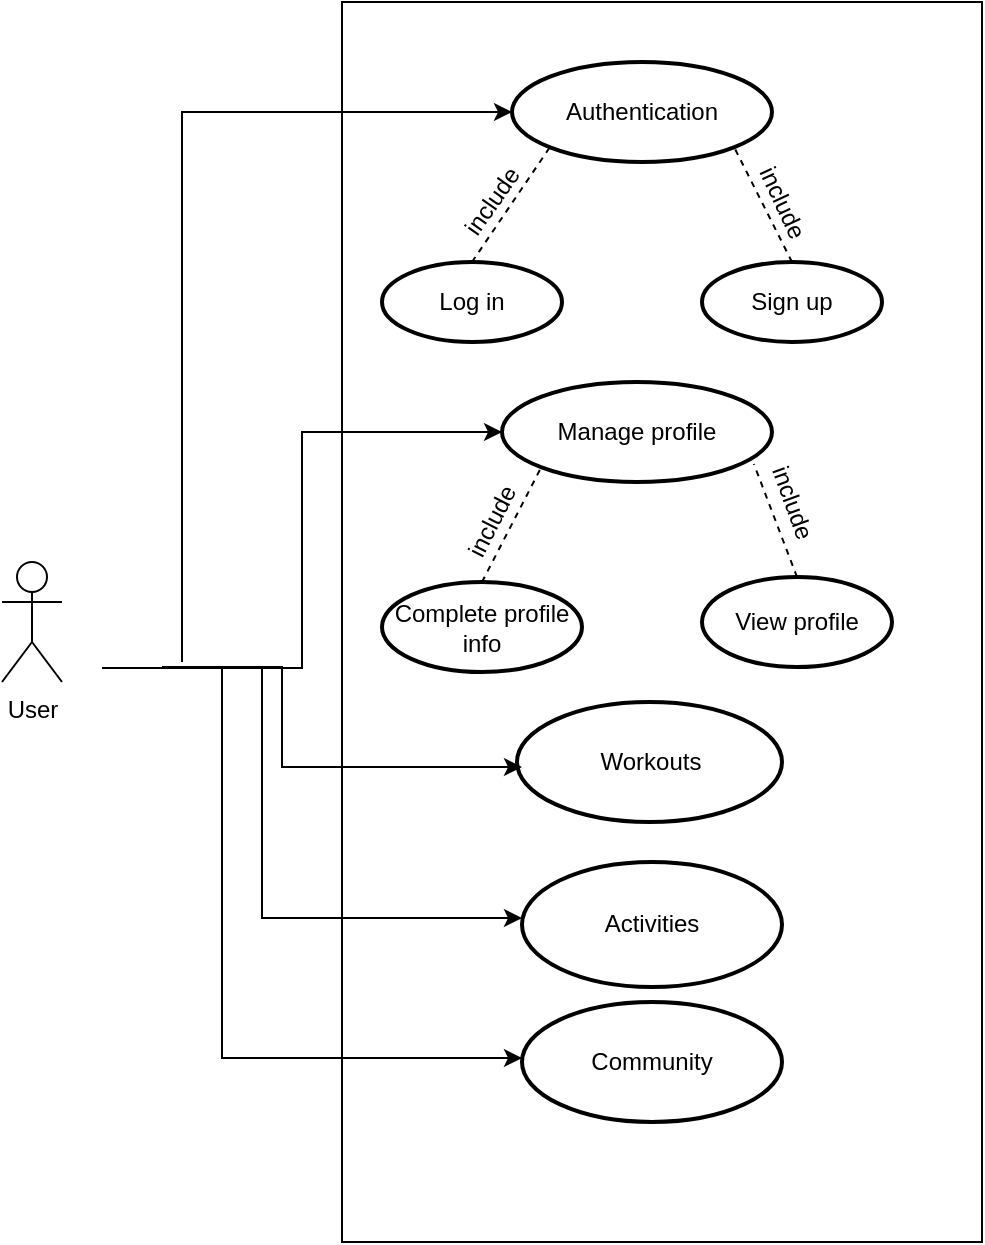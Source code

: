 <mxfile version="14.0.1" type="github">
  <diagram id="X7u0g1ZM7QvqLgqPCPlT" name="Page-1">
    <mxGraphModel dx="782" dy="398" grid="1" gridSize="10" guides="1" tooltips="1" connect="1" arrows="1" fold="1" page="1" pageScale="1" pageWidth="850" pageHeight="1100" math="0" shadow="0">
      <root>
        <mxCell id="0" />
        <mxCell id="1" parent="0" />
        <mxCell id="olIbsoz4N34cVF9OGXnP-1" value="User&lt;br&gt;" style="shape=umlActor;verticalLabelPosition=bottom;verticalAlign=top;html=1;outlineConnect=0;" parent="1" vertex="1">
          <mxGeometry x="60" y="300" width="30" height="60" as="geometry" />
        </mxCell>
        <mxCell id="olIbsoz4N34cVF9OGXnP-3" value="" style="verticalLabelPosition=bottom;verticalAlign=top;html=1;shape=mxgraph.basic.rect;fillColor2=none;strokeWidth=1;size=20;indent=5;direction=south;" parent="1" vertex="1">
          <mxGeometry x="230" y="20" width="320" height="620" as="geometry" />
        </mxCell>
        <mxCell id="olIbsoz4N34cVF9OGXnP-5" value="Authentication" style="strokeWidth=2;html=1;shape=mxgraph.flowchart.start_1;whiteSpace=wrap;" parent="1" vertex="1">
          <mxGeometry x="315" y="50" width="130" height="50" as="geometry" />
        </mxCell>
        <mxCell id="olIbsoz4N34cVF9OGXnP-6" value="Log in" style="strokeWidth=2;html=1;shape=mxgraph.flowchart.start_1;whiteSpace=wrap;" parent="1" vertex="1">
          <mxGeometry x="250" y="150" width="90" height="40" as="geometry" />
        </mxCell>
        <mxCell id="olIbsoz4N34cVF9OGXnP-7" value="Sign up" style="strokeWidth=2;html=1;shape=mxgraph.flowchart.start_1;whiteSpace=wrap;" parent="1" vertex="1">
          <mxGeometry x="410" y="150" width="90" height="40" as="geometry" />
        </mxCell>
        <mxCell id="olIbsoz4N34cVF9OGXnP-9" value="" style="endArrow=none;dashed=1;html=1;exitX=0.5;exitY=0;exitDx=0;exitDy=0;exitPerimeter=0;entryX=0.145;entryY=0.855;entryDx=0;entryDy=0;entryPerimeter=0;" parent="1" source="olIbsoz4N34cVF9OGXnP-6" target="olIbsoz4N34cVF9OGXnP-5" edge="1">
          <mxGeometry width="50" height="50" relative="1" as="geometry">
            <mxPoint x="300" y="140" as="sourcePoint" />
            <mxPoint x="340" y="90" as="targetPoint" />
          </mxGeometry>
        </mxCell>
        <mxCell id="olIbsoz4N34cVF9OGXnP-15" value="" style="endArrow=none;dashed=1;html=1;entryX=0.855;entryY=0.855;entryDx=0;entryDy=0;entryPerimeter=0;" parent="1" target="olIbsoz4N34cVF9OGXnP-5" edge="1">
          <mxGeometry width="50" height="50" relative="1" as="geometry">
            <mxPoint x="455" y="150" as="sourcePoint" />
            <mxPoint x="425" y="90" as="targetPoint" />
          </mxGeometry>
        </mxCell>
        <mxCell id="olIbsoz4N34cVF9OGXnP-16" value="include" style="text;html=1;resizable=0;autosize=1;align=center;verticalAlign=middle;points=[];fillColor=none;strokeColor=none;rounded=0;rotation=305;direction=east;" parent="1" vertex="1">
          <mxGeometry x="280" y="110" width="50" height="20" as="geometry" />
        </mxCell>
        <mxCell id="olIbsoz4N34cVF9OGXnP-18" value="include" style="text;html=1;resizable=0;autosize=1;align=center;verticalAlign=middle;points=[];fillColor=none;strokeColor=none;rounded=0;rotation=65;" parent="1" vertex="1">
          <mxGeometry x="425" y="110" width="50" height="20" as="geometry" />
        </mxCell>
        <mxCell id="olIbsoz4N34cVF9OGXnP-19" value="Community" style="strokeWidth=2;html=1;shape=mxgraph.flowchart.start_1;whiteSpace=wrap;" parent="1" vertex="1">
          <mxGeometry x="320" y="520" width="130" height="60" as="geometry" />
        </mxCell>
        <mxCell id="olIbsoz4N34cVF9OGXnP-20" value="Activities" style="strokeWidth=2;html=1;shape=mxgraph.flowchart.start_1;whiteSpace=wrap;" parent="1" vertex="1">
          <mxGeometry x="320" y="450" width="130" height="62.5" as="geometry" />
        </mxCell>
        <mxCell id="olIbsoz4N34cVF9OGXnP-21" value="Workouts" style="strokeWidth=2;html=1;shape=mxgraph.flowchart.start_1;whiteSpace=wrap;" parent="1" vertex="1">
          <mxGeometry x="317.5" y="370" width="132.5" height="60" as="geometry" />
        </mxCell>
        <mxCell id="olIbsoz4N34cVF9OGXnP-22" value="Complete profile info" style="strokeWidth=2;html=1;shape=mxgraph.flowchart.start_1;whiteSpace=wrap;" parent="1" vertex="1">
          <mxGeometry x="250" y="310" width="100" height="45" as="geometry" />
        </mxCell>
        <mxCell id="LyJIlv4ja3EHjR3H1L-G-10" style="edgeStyle=orthogonalEdgeStyle;rounded=0;orthogonalLoop=1;jettySize=auto;html=1;" edge="1" parent="1">
          <mxGeometry relative="1" as="geometry">
            <mxPoint x="150" y="352.5" as="sourcePoint" />
            <mxPoint x="320" y="548" as="targetPoint" />
            <Array as="points">
              <mxPoint x="170" y="352.5" />
              <mxPoint x="170" y="547.5" />
            </Array>
          </mxGeometry>
        </mxCell>
        <mxCell id="LyJIlv4ja3EHjR3H1L-G-11" style="edgeStyle=orthogonalEdgeStyle;rounded=0;orthogonalLoop=1;jettySize=auto;html=1;" edge="1" parent="1">
          <mxGeometry relative="1" as="geometry">
            <mxPoint x="320" y="478" as="targetPoint" />
            <mxPoint x="150" y="352.5" as="sourcePoint" />
            <Array as="points">
              <mxPoint x="190" y="352.5" />
              <mxPoint x="190" y="477.5" />
            </Array>
          </mxGeometry>
        </mxCell>
        <mxCell id="LyJIlv4ja3EHjR3H1L-G-13" style="edgeStyle=orthogonalEdgeStyle;rounded=0;orthogonalLoop=1;jettySize=auto;html=1;" edge="1" parent="1">
          <mxGeometry relative="1" as="geometry">
            <mxPoint x="320" y="402.5" as="targetPoint" />
            <mxPoint x="140" y="352.5" as="sourcePoint" />
            <Array as="points">
              <mxPoint x="140" y="352.5" />
              <mxPoint x="200" y="352.5" />
              <mxPoint x="200" y="402.5" />
            </Array>
          </mxGeometry>
        </mxCell>
        <mxCell id="LyJIlv4ja3EHjR3H1L-G-14" style="edgeStyle=orthogonalEdgeStyle;rounded=0;orthogonalLoop=1;jettySize=auto;html=1;entryX=0;entryY=0.5;entryDx=0;entryDy=0;entryPerimeter=0;" edge="1" parent="1" target="LyJIlv4ja3EHjR3H1L-G-17">
          <mxGeometry relative="1" as="geometry">
            <mxPoint x="110" y="353" as="sourcePoint" />
            <mxPoint x="240" y="382.5" as="targetPoint" />
            <Array as="points">
              <mxPoint x="210" y="353" />
              <mxPoint x="210" y="235" />
            </Array>
          </mxGeometry>
        </mxCell>
        <mxCell id="LyJIlv4ja3EHjR3H1L-G-15" style="edgeStyle=orthogonalEdgeStyle;rounded=0;orthogonalLoop=1;jettySize=auto;html=1;entryX=0;entryY=0.5;entryDx=0;entryDy=0;entryPerimeter=0;" edge="1" parent="1" target="olIbsoz4N34cVF9OGXnP-5">
          <mxGeometry relative="1" as="geometry">
            <mxPoint x="150" y="350" as="sourcePoint" />
            <mxPoint x="345" y="115" as="targetPoint" />
            <Array as="points">
              <mxPoint x="150" y="75" />
            </Array>
          </mxGeometry>
        </mxCell>
        <mxCell id="LyJIlv4ja3EHjR3H1L-G-16" value="View profile" style="strokeWidth=2;html=1;shape=mxgraph.flowchart.start_1;whiteSpace=wrap;" vertex="1" parent="1">
          <mxGeometry x="410" y="307.5" width="95" height="45" as="geometry" />
        </mxCell>
        <mxCell id="LyJIlv4ja3EHjR3H1L-G-17" value="Manage profile" style="strokeWidth=2;html=1;shape=mxgraph.flowchart.start_1;whiteSpace=wrap;" vertex="1" parent="1">
          <mxGeometry x="310" y="210" width="135" height="50" as="geometry" />
        </mxCell>
        <mxCell id="LyJIlv4ja3EHjR3H1L-G-18" value="" style="endArrow=none;dashed=1;html=1;exitX=0.5;exitY=0;exitDx=0;exitDy=0;exitPerimeter=0;entryX=0.145;entryY=0.855;entryDx=0;entryDy=0;entryPerimeter=0;" edge="1" parent="1" source="olIbsoz4N34cVF9OGXnP-22" target="LyJIlv4ja3EHjR3H1L-G-17">
          <mxGeometry width="50" height="50" relative="1" as="geometry">
            <mxPoint x="290" y="305" as="sourcePoint" />
            <mxPoint x="340" y="255" as="targetPoint" />
          </mxGeometry>
        </mxCell>
        <mxCell id="LyJIlv4ja3EHjR3H1L-G-19" value="" style="endArrow=none;dashed=1;html=1;exitX=0.5;exitY=0;exitDx=0;exitDy=0;exitPerimeter=0;entryX=0.933;entryY=0.82;entryDx=0;entryDy=0;entryPerimeter=0;" edge="1" parent="1" source="LyJIlv4ja3EHjR3H1L-G-16" target="LyJIlv4ja3EHjR3H1L-G-17">
          <mxGeometry width="50" height="50" relative="1" as="geometry">
            <mxPoint x="445" y="290" as="sourcePoint" />
            <mxPoint x="495" y="240" as="targetPoint" />
          </mxGeometry>
        </mxCell>
        <mxCell id="LyJIlv4ja3EHjR3H1L-G-20" value="include" style="text;html=1;resizable=0;autosize=1;align=center;verticalAlign=middle;points=[];fillColor=none;strokeColor=none;rounded=0;rotation=297;" vertex="1" parent="1">
          <mxGeometry x="280" y="270" width="50" height="20" as="geometry" />
        </mxCell>
        <mxCell id="LyJIlv4ja3EHjR3H1L-G-21" value="include" style="text;html=1;resizable=0;autosize=1;align=center;verticalAlign=middle;points=[];fillColor=none;strokeColor=none;rounded=0;rotation=70;" vertex="1" parent="1">
          <mxGeometry x="430" y="260" width="50" height="20" as="geometry" />
        </mxCell>
      </root>
    </mxGraphModel>
  </diagram>
</mxfile>
